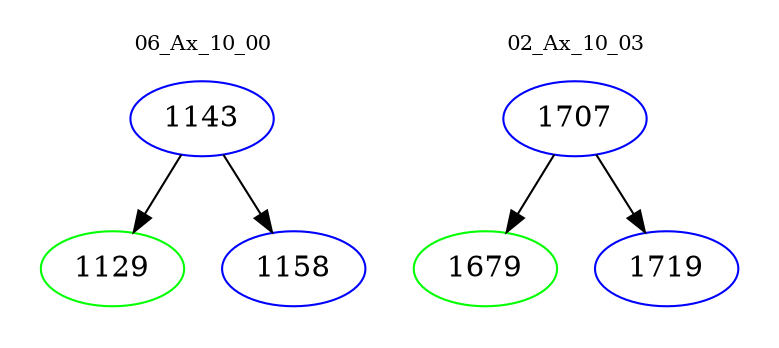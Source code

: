digraph{
subgraph cluster_0 {
color = white
label = "06_Ax_10_00";
fontsize=10;
T0_1143 [label="1143", color="blue"]
T0_1143 -> T0_1129 [color="black"]
T0_1129 [label="1129", color="green"]
T0_1143 -> T0_1158 [color="black"]
T0_1158 [label="1158", color="blue"]
}
subgraph cluster_1 {
color = white
label = "02_Ax_10_03";
fontsize=10;
T1_1707 [label="1707", color="blue"]
T1_1707 -> T1_1679 [color="black"]
T1_1679 [label="1679", color="green"]
T1_1707 -> T1_1719 [color="black"]
T1_1719 [label="1719", color="blue"]
}
}
